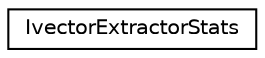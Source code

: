 digraph "Graphical Class Hierarchy"
{
  edge [fontname="Helvetica",fontsize="10",labelfontname="Helvetica",labelfontsize="10"];
  node [fontname="Helvetica",fontsize="10",shape=record];
  rankdir="LR";
  Node0 [label="IvectorExtractorStats",height=0.2,width=0.4,color="black", fillcolor="white", style="filled",URL="$classkaldi_1_1IvectorExtractorStats.html",tooltip="IvectorExtractorStats is a class used to update the parameters of the ivector extractor. "];
}
